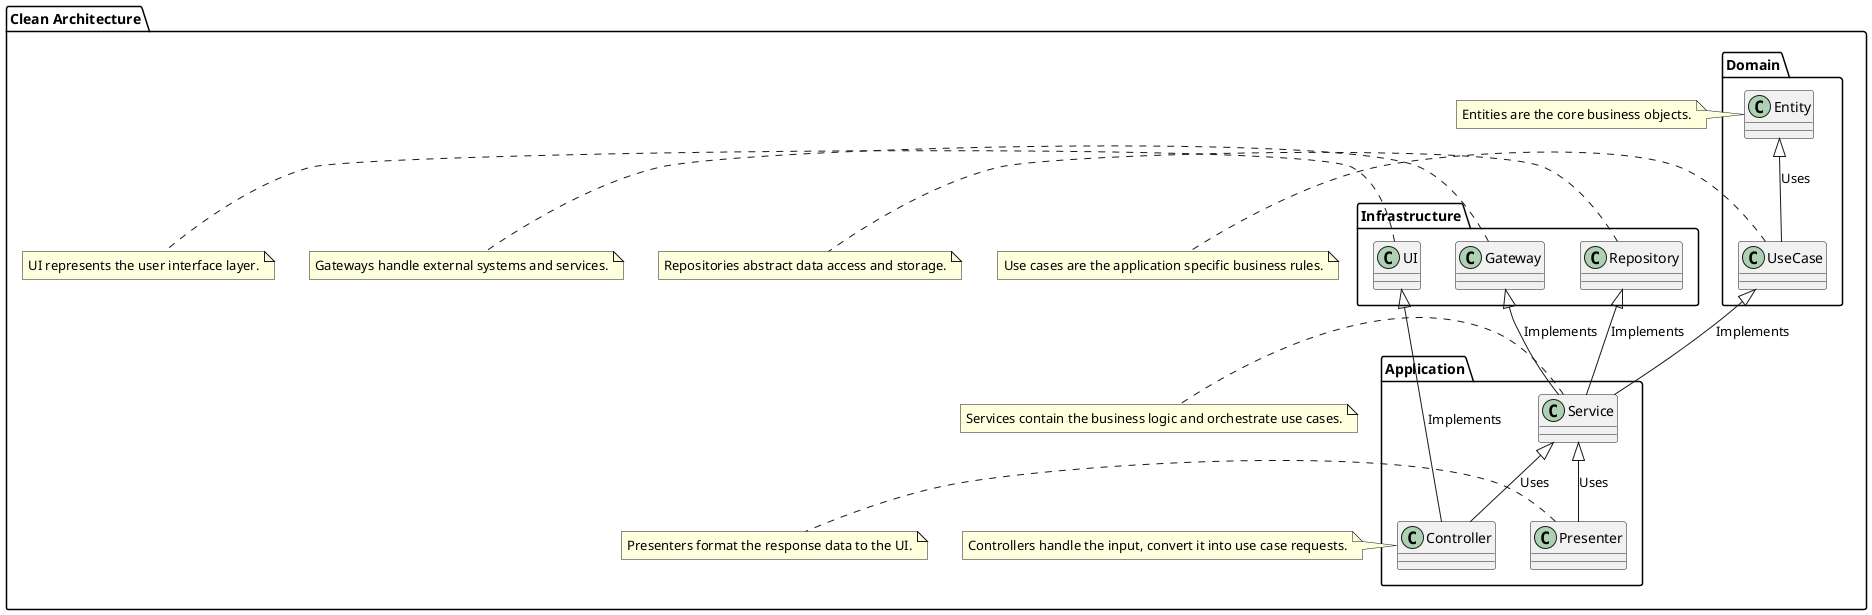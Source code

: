 @startuml

package "Clean Architecture" {
    package "Domain" {
        class Entity {
        }
        class UseCase {
        }
    }

    package "Application" {
        class Service {
        }
        class Controller {
        }
        class Presenter {
        }
    }

    package "Infrastructure" {
        class Repository {
        }
        class Gateway {
        }
        class UI {
        }
    }

    ' Relationships
    Entity <|-- UseCase : Uses
    UseCase <|-- Service : Implements
    Service <|-- Controller : Uses
    Service <|-- Presenter : Uses
    Repository <|-- Service : Implements
    Gateway <|-- Service : Implements
    UI <|-- Controller : Implements

    ' Annotations to clarify
    note right of Entity
        Entities are the core business objects.
    end note

    note right of UseCase
        Use cases are the application specific business rules.
    end note

    note right of Service
        Services contain the business logic and orchestrate use cases.
    end note

    note right of Controller
        Controllers handle the input, convert it into use case requests.
    end note

    note right of Presenter
        Presenters format the response data to the UI.
    end note

    note right of Repository
        Repositories abstract data access and storage.
    end note

    note right of Gateway
        Gateways handle external systems and services.
    end note

    note right of UI
        UI represents the user interface layer.
    end note
}
@enduml
